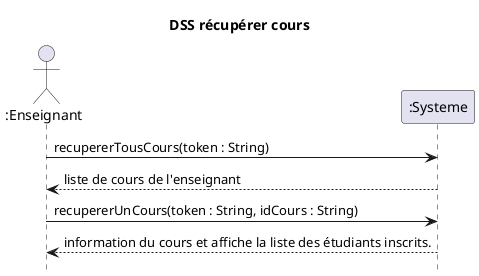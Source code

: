 @startuml DSS_Récupérer_Cours
title DSS récupérer cours
hide footbox
actor ":Enseignant" as professeur
participant ":Systeme" as systeme

professeur ->  systeme : recupererTousCours(token : String)
professeur <-- systeme : liste de cours de l'enseignant
professeur -> systeme : recupererUnCours(token : String, idCours : String)
professeur <-- systeme : information du cours et affiche la liste des étudiants inscrits.
@enduml